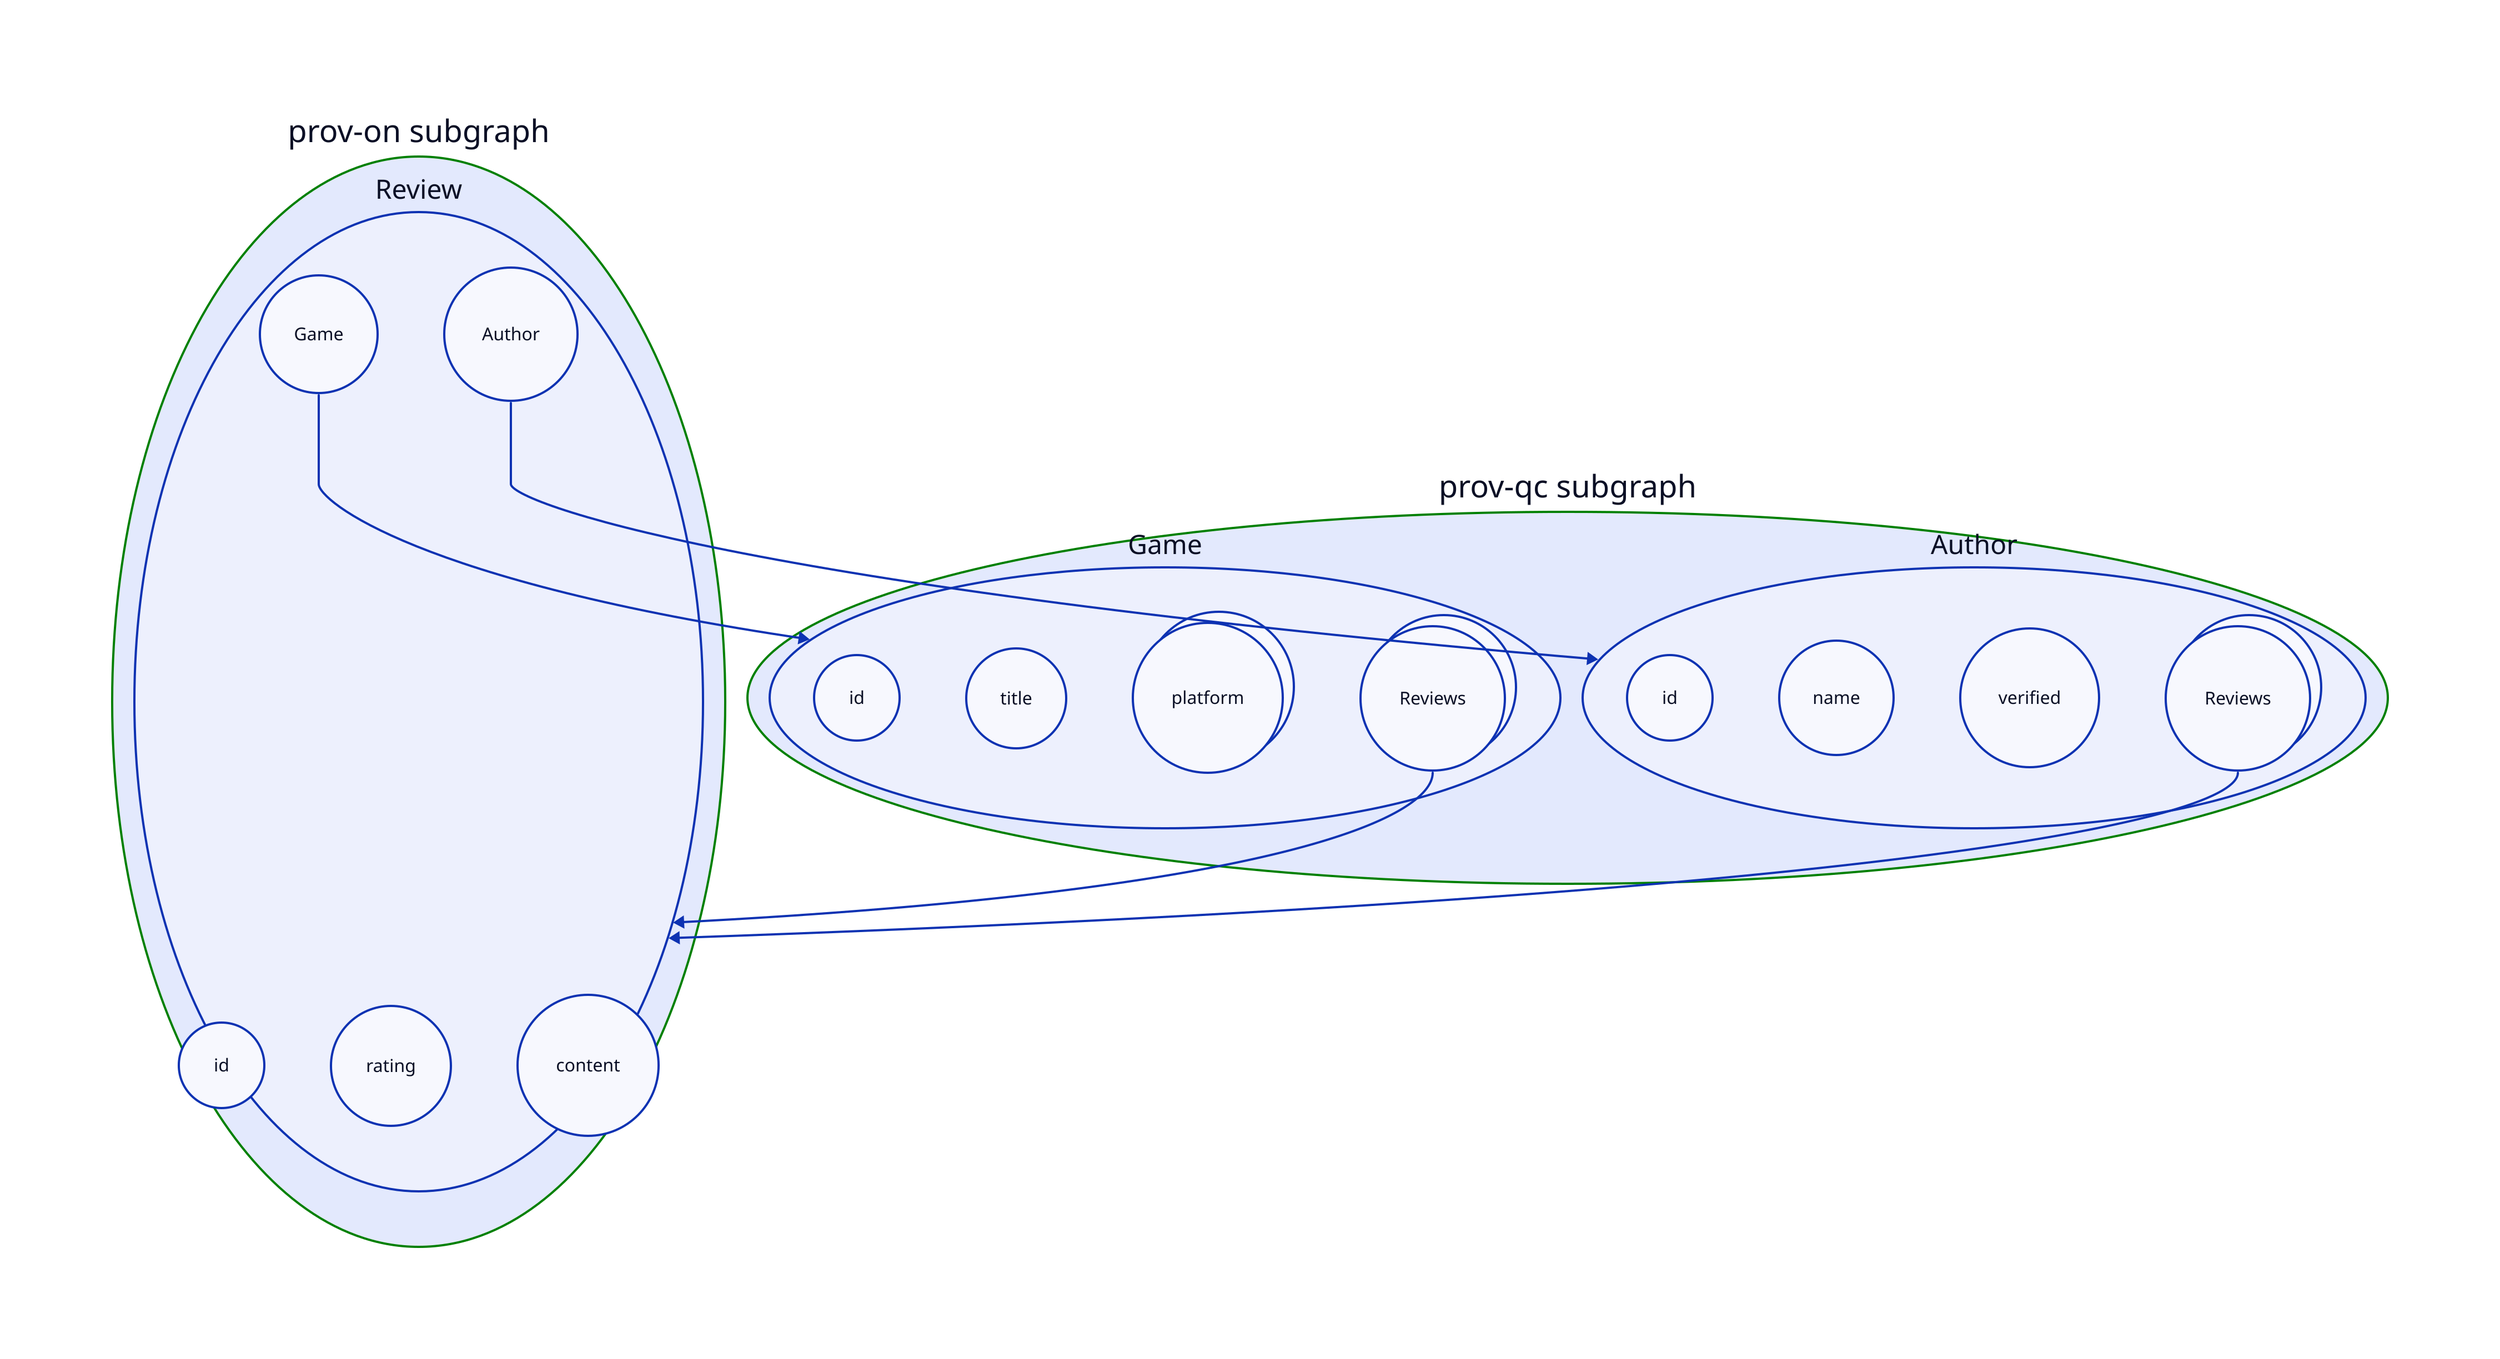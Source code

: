 prov-on subgraph: {
  shape: circle
  style: {
    stroke: green
  }
  Review: {
    shape: circle
    id: id
    id.shape: circle
    rating: rating
    rating.shape: circle
    content: content
    content.shape: circle
    game: Game
    game.shape: circle
    author: Author
    author.shape: circle
  }
}

prov-qc subgraph: {
  shape: circle
  style: {
    stroke: green
  }
  Game: {
    shape: circle
    id: id
    id.shape: circle
    title: title
    title.shape: circle
    platform: "platform"
    platform.shape: circle
    platform.style.multiple: true
    reviews: "Reviews"
    reviews.shape: circle
    reviews.style.multiple: true
  }
  Author: {
    shape: circle
    id: id
    id.shape: circle
    name: name
    name.shape: circle
    verified: verified
    verified.shape: circle
    reviews: "Reviews"
    reviews.shape: circle
    reviews.style.multiple: true
  }
}

prov-on subgraph.Review.game -> prov-qc subgraph.Game
prov-on subgraph.Review.author -> prov-qc subgraph.Author

prov-qc subgraph.Game.reviews -> prov-on subgraph.Review
prov-qc subgraph.Author.reviews -> prov-on subgraph.Review
